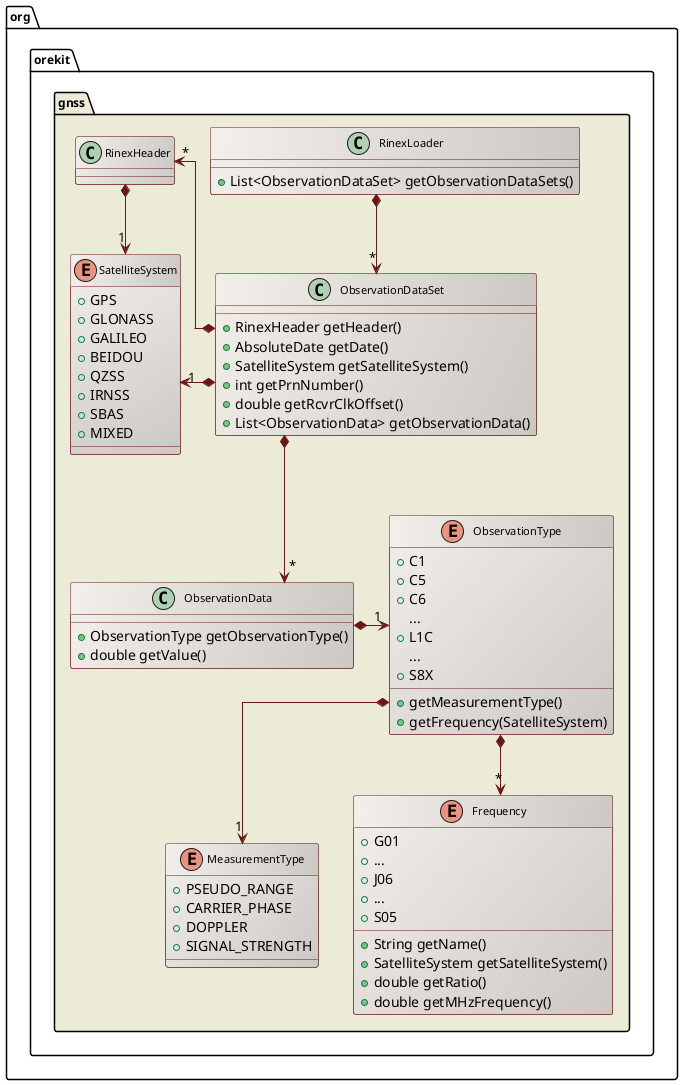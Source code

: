 ' Copyright 2002-2021 CS GROUP
' Licensed to CS GROUP (CS) under one or more
' contributor license agreements.  See the NOTICE file distributed with
' this work for additional information regarding copyright ownership.
' CS licenses this file to You under the Apache License, Version 2.0
' (the "License"); you may not use this file except in compliance with
' the License.  You may obtain a copy of the License at
'
'   http://www.apache.org/licenses/LICENSE-2.0
'
' Unless required by applicable law or agreed to in writing, software
' distributed under the License is distributed on an "AS IS" BASIS,
' WITHOUT WARRANTIES OR CONDITIONS OF ANY KIND, either express or implied.
' See the License for the specific language governing permissions and
' limitations under the License.

@startuml

  skinparam svek                  true
  skinparam ClassBackgroundColor  #F3EFEB/CCC9C5
  skinparam ClassArrowColor       #691616
  skinparam ClassBorderColor      #691616
  skinparam NoteBackgroundColor   #F3EFEB
  skinparam NoteBorderColor       #691616
  skinparam NoteFontColor         #691616
  skinparam ClassFontSize         11
  skinparam PackageFontSize       12
  skinparam linetype              ortho

  package org.orekit.gnss #ECEBD8 {

    class RinexLoader {
      +List<ObservationDataSet> getObservationDataSets()
    }

    enum SatelliteSystem {
      +GPS
      +GLONASS
      +GALILEO
      +BEIDOU
      +QZSS
      +IRNSS
      +SBAS
      +MIXED
    }

    enum ObservationType {
      +C1
      +C5
      +C6
      ...
      +L1C
      ...
      +S8X
      +getMeasurementType()
      +getFrequency(SatelliteSystem)
    }

    enum MeasurementType {
      +PSEUDO_RANGE
      +CARRIER_PHASE
      +DOPPLER
      +SIGNAL_STRENGTH
    }

    enum Frequency {
      +G01
      +...
      +J06
      +...
      +S05
      +String getName()
      +SatelliteSystem getSatelliteSystem()
      +double getRatio()
      +double getMHzFrequency()
    }

    class ObservationData {
      +ObservationType getObservationType()
      +double getValue()
    }

    class ObservationDataSet {
      +RinexHeader getHeader()
      +AbsoluteDate getDate()
      +SatelliteSystem getSatelliteSystem()
      +int getPrnNumber()
      +double getRcvrClkOffset()
      +List<ObservationData> getObservationData()
    }

    ObservationDataSet *-left-> "1" SatelliteSystem
    RinexHeader        *--> "1" SatelliteSystem
    RinexHeader        "*" <--* ObservationDataSet
    RinexLoader        *--> "*" ObservationDataSet
    ObservationDataSet *--> "*" ObservationData
    ObservationType  "1" <-left-* ObservationData
    ObservationType    *--> "1" MeasurementType
    ObservationType    *--> "*" Frequency
  }

@enduml

